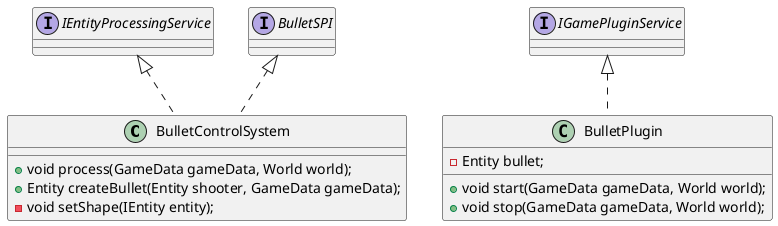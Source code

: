 @startuml
'https://plantuml.com/class-diagram

class BulletControlSystem implements IEntityProcessingService, BulletSPI{
+ void process(GameData gameData, World world);
+ Entity createBullet(Entity shooter, GameData gameData);
- void setShape(IEntity entity);
}

class BulletPlugin implements IGamePluginService{
- Entity bullet;
+ void start(GameData gameData, World world);
+ void stop(GameData gameData, World world);
}

@enduml
